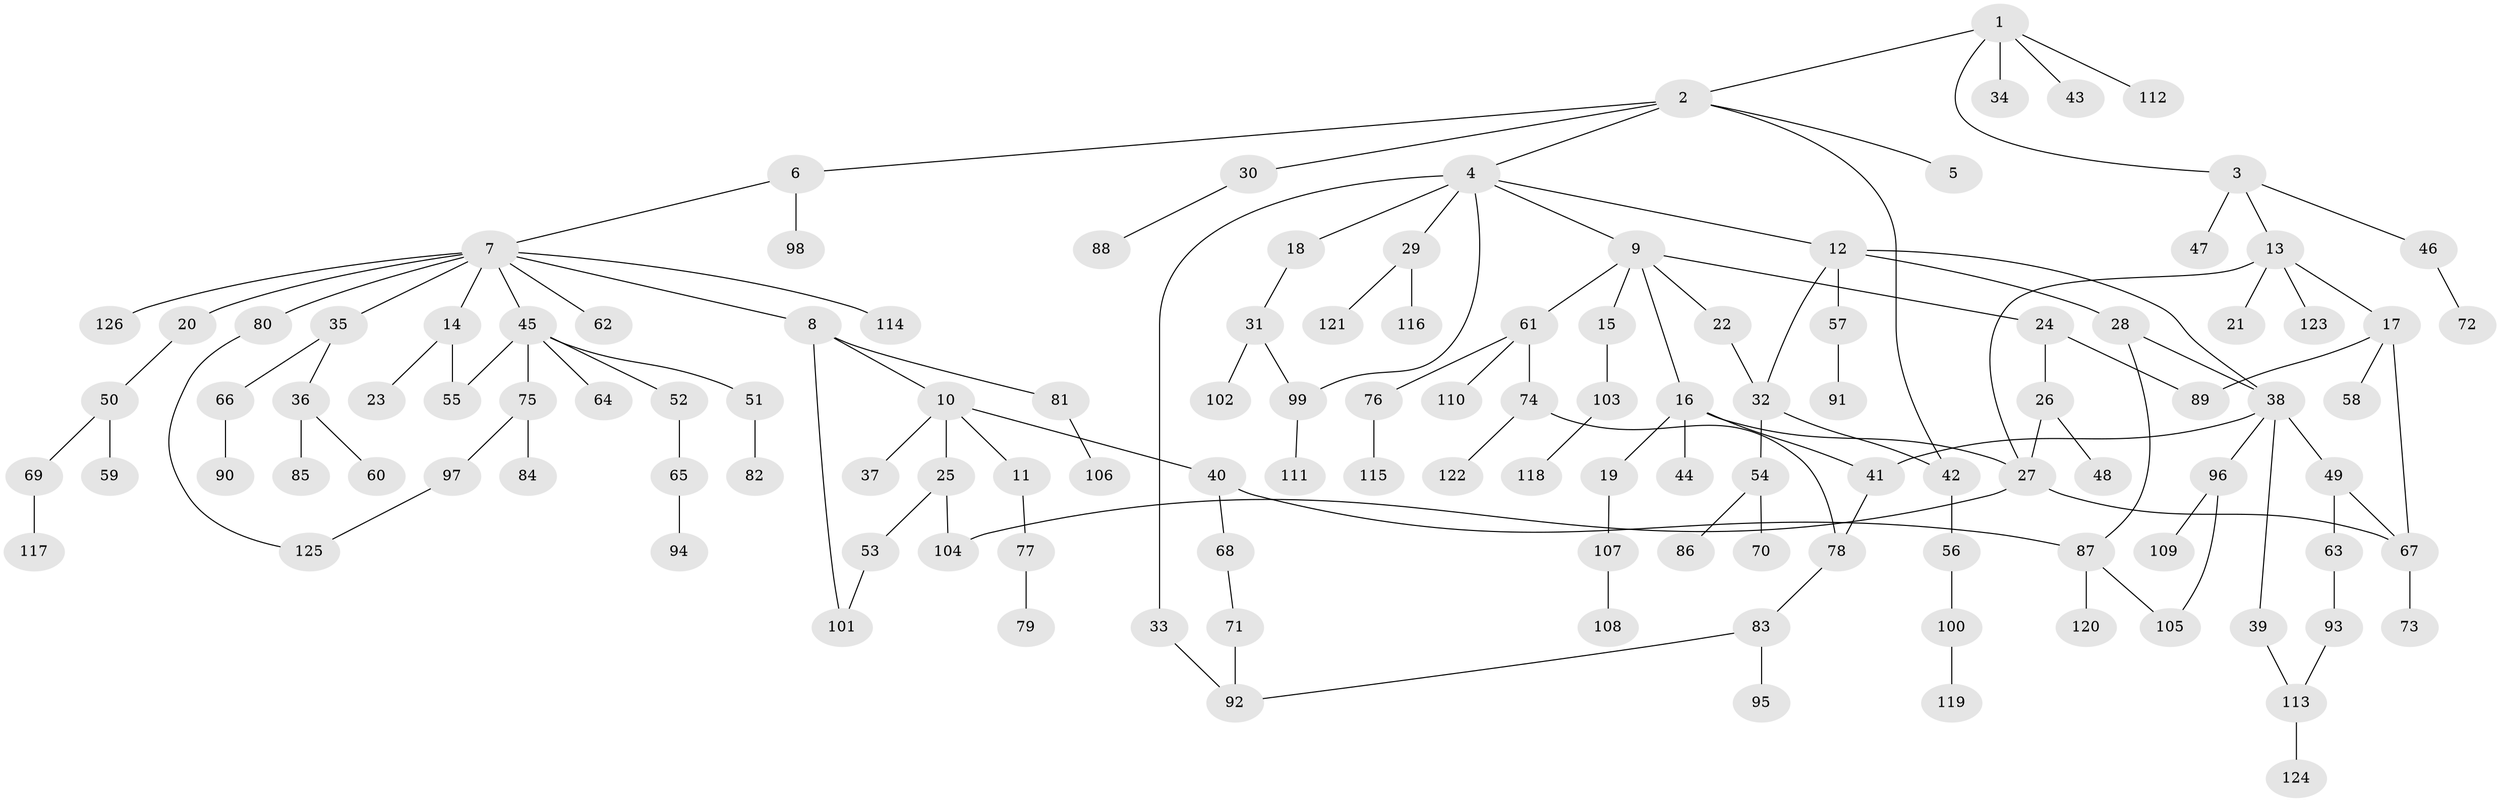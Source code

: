 // coarse degree distribution, {4: 0.10526315789473684, 5: 0.039473684210526314, 3: 0.14473684210526316, 7: 0.02631578947368421, 2: 0.34210526315789475, 9: 0.013157894736842105, 6: 0.02631578947368421, 1: 0.3026315789473684}
// Generated by graph-tools (version 1.1) at 2025/49/03/04/25 22:49:16]
// undirected, 126 vertices, 145 edges
graph export_dot {
  node [color=gray90,style=filled];
  1;
  2;
  3;
  4;
  5;
  6;
  7;
  8;
  9;
  10;
  11;
  12;
  13;
  14;
  15;
  16;
  17;
  18;
  19;
  20;
  21;
  22;
  23;
  24;
  25;
  26;
  27;
  28;
  29;
  30;
  31;
  32;
  33;
  34;
  35;
  36;
  37;
  38;
  39;
  40;
  41;
  42;
  43;
  44;
  45;
  46;
  47;
  48;
  49;
  50;
  51;
  52;
  53;
  54;
  55;
  56;
  57;
  58;
  59;
  60;
  61;
  62;
  63;
  64;
  65;
  66;
  67;
  68;
  69;
  70;
  71;
  72;
  73;
  74;
  75;
  76;
  77;
  78;
  79;
  80;
  81;
  82;
  83;
  84;
  85;
  86;
  87;
  88;
  89;
  90;
  91;
  92;
  93;
  94;
  95;
  96;
  97;
  98;
  99;
  100;
  101;
  102;
  103;
  104;
  105;
  106;
  107;
  108;
  109;
  110;
  111;
  112;
  113;
  114;
  115;
  116;
  117;
  118;
  119;
  120;
  121;
  122;
  123;
  124;
  125;
  126;
  1 -- 2;
  1 -- 3;
  1 -- 34;
  1 -- 43;
  1 -- 112;
  2 -- 4;
  2 -- 5;
  2 -- 6;
  2 -- 30;
  2 -- 42;
  3 -- 13;
  3 -- 46;
  3 -- 47;
  4 -- 9;
  4 -- 12;
  4 -- 18;
  4 -- 29;
  4 -- 33;
  4 -- 99;
  6 -- 7;
  6 -- 98;
  7 -- 8;
  7 -- 14;
  7 -- 20;
  7 -- 35;
  7 -- 45;
  7 -- 62;
  7 -- 80;
  7 -- 114;
  7 -- 126;
  8 -- 10;
  8 -- 81;
  8 -- 101;
  9 -- 15;
  9 -- 16;
  9 -- 22;
  9 -- 24;
  9 -- 61;
  10 -- 11;
  10 -- 25;
  10 -- 37;
  10 -- 40;
  11 -- 77;
  12 -- 28;
  12 -- 38;
  12 -- 57;
  12 -- 32;
  13 -- 17;
  13 -- 21;
  13 -- 123;
  13 -- 27;
  14 -- 23;
  14 -- 55;
  15 -- 103;
  16 -- 19;
  16 -- 44;
  16 -- 27;
  16 -- 41;
  17 -- 58;
  17 -- 89;
  17 -- 67;
  18 -- 31;
  19 -- 107;
  20 -- 50;
  22 -- 32;
  24 -- 26;
  24 -- 89;
  25 -- 53;
  25 -- 104;
  26 -- 27;
  26 -- 48;
  27 -- 67;
  27 -- 104;
  28 -- 38;
  28 -- 87;
  29 -- 116;
  29 -- 121;
  30 -- 88;
  31 -- 99;
  31 -- 102;
  32 -- 42;
  32 -- 54;
  33 -- 92;
  35 -- 36;
  35 -- 66;
  36 -- 60;
  36 -- 85;
  38 -- 39;
  38 -- 41;
  38 -- 49;
  38 -- 96;
  39 -- 113;
  40 -- 68;
  40 -- 87;
  41 -- 78;
  42 -- 56;
  45 -- 51;
  45 -- 52;
  45 -- 64;
  45 -- 75;
  45 -- 55;
  46 -- 72;
  49 -- 63;
  49 -- 67;
  50 -- 59;
  50 -- 69;
  51 -- 82;
  52 -- 65;
  53 -- 101;
  54 -- 70;
  54 -- 86;
  56 -- 100;
  57 -- 91;
  61 -- 74;
  61 -- 76;
  61 -- 110;
  63 -- 93;
  65 -- 94;
  66 -- 90;
  67 -- 73;
  68 -- 71;
  69 -- 117;
  71 -- 92;
  74 -- 78;
  74 -- 122;
  75 -- 84;
  75 -- 97;
  76 -- 115;
  77 -- 79;
  78 -- 83;
  80 -- 125;
  81 -- 106;
  83 -- 95;
  83 -- 92;
  87 -- 105;
  87 -- 120;
  93 -- 113;
  96 -- 109;
  96 -- 105;
  97 -- 125;
  99 -- 111;
  100 -- 119;
  103 -- 118;
  107 -- 108;
  113 -- 124;
}
